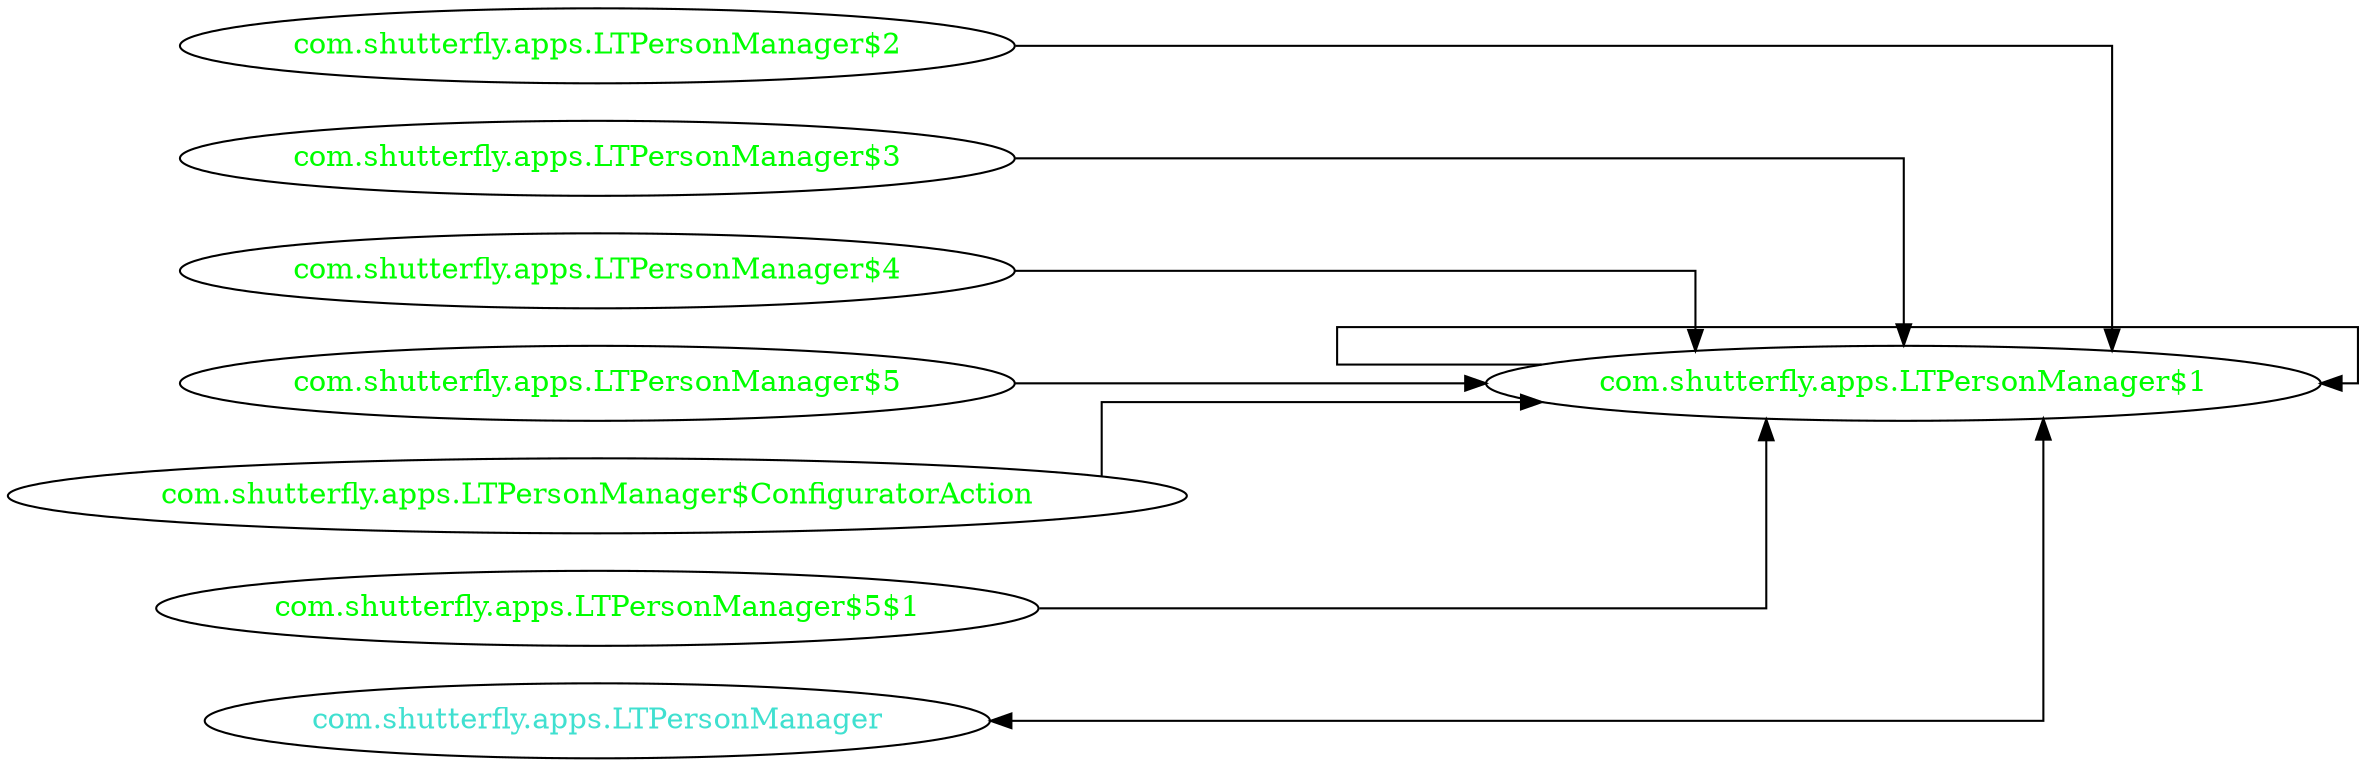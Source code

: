 digraph dependencyGraph {
 concentrate=true;
 ranksep="2.0";
 rankdir="LR"; 
 splines="ortho";
"com.shutterfly.apps.LTPersonManager$1" [fontcolor="red"];
"com.shutterfly.apps.LTPersonManager$1" [ fontcolor="green" ];
"com.shutterfly.apps.LTPersonManager$1"->"com.shutterfly.apps.LTPersonManager$1";
"com.shutterfly.apps.LTPersonManager$2" [ fontcolor="green" ];
"com.shutterfly.apps.LTPersonManager$2"->"com.shutterfly.apps.LTPersonManager$1";
"com.shutterfly.apps.LTPersonManager$3" [ fontcolor="green" ];
"com.shutterfly.apps.LTPersonManager$3"->"com.shutterfly.apps.LTPersonManager$1";
"com.shutterfly.apps.LTPersonManager$4" [ fontcolor="green" ];
"com.shutterfly.apps.LTPersonManager$4"->"com.shutterfly.apps.LTPersonManager$1";
"com.shutterfly.apps.LTPersonManager$5" [ fontcolor="green" ];
"com.shutterfly.apps.LTPersonManager$5"->"com.shutterfly.apps.LTPersonManager$1";
"com.shutterfly.apps.LTPersonManager$ConfiguratorAction" [ fontcolor="green" ];
"com.shutterfly.apps.LTPersonManager$ConfiguratorAction"->"com.shutterfly.apps.LTPersonManager$1";
"com.shutterfly.apps.LTPersonManager$5$1" [ fontcolor="green" ];
"com.shutterfly.apps.LTPersonManager$5$1"->"com.shutterfly.apps.LTPersonManager$1";
"com.shutterfly.apps.LTPersonManager" [ fontcolor="turquoise" ];
"com.shutterfly.apps.LTPersonManager"->"com.shutterfly.apps.LTPersonManager$1" [dir=both];
}